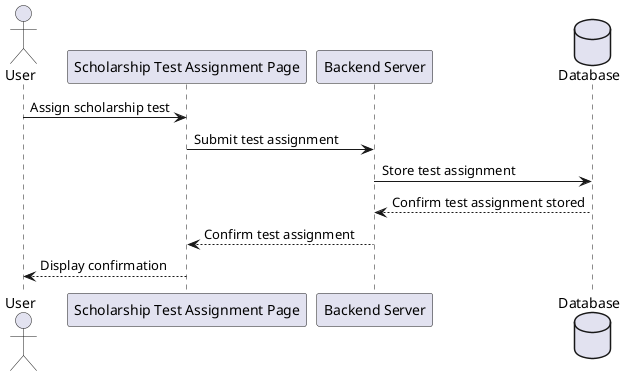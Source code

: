 ; filepath: /home/slightlywind/Repositories/Legacy/SWD392/sequence_diagrams/assign_scholarship_test.puml
@startuml
actor "User" as Staff
participant "Scholarship Test Assignment Page" as ScholarshipTestAssignmentPage
participant "Backend Server" as BackendServer
database Database

Staff -> ScholarshipTestAssignmentPage: Assign scholarship test
ScholarshipTestAssignmentPage -> BackendServer: Submit test assignment
BackendServer -> Database: Store test assignment
Database --> BackendServer: Confirm test assignment stored
BackendServer --> ScholarshipTestAssignmentPage: Confirm test assignment
ScholarshipTestAssignmentPage --> Staff: Display confirmation
@enduml